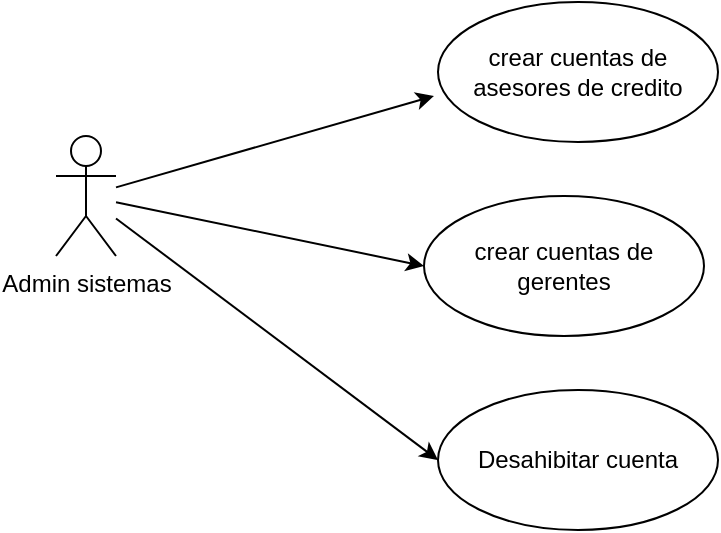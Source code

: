 <mxfile>
    <diagram id="1fi5Kx5LPePZL9SqUFNj" name="Page-1">
        <mxGraphModel dx="984" dy="785" grid="0" gridSize="10" guides="1" tooltips="1" connect="1" arrows="1" fold="1" page="0" pageScale="1" pageWidth="850" pageHeight="1100" math="0" shadow="0">
            <root>
                <mxCell id="0"/>
                <mxCell id="1" parent="0"/>
                <mxCell id="8" style="edgeStyle=none;html=1;" edge="1" parent="1" source="2">
                    <mxGeometry relative="1" as="geometry">
                        <mxPoint x="216" y="182" as="targetPoint"/>
                    </mxGeometry>
                </mxCell>
                <mxCell id="9" style="edgeStyle=none;html=1;entryX=0;entryY=0.5;entryDx=0;entryDy=0;" edge="1" parent="1" source="2" target="4">
                    <mxGeometry relative="1" as="geometry"/>
                </mxCell>
                <mxCell id="10" style="edgeStyle=none;html=1;entryX=0;entryY=0.5;entryDx=0;entryDy=0;" edge="1" parent="1" source="2" target="5">
                    <mxGeometry relative="1" as="geometry"/>
                </mxCell>
                <mxCell id="2" value="Admin sistemas" style="shape=umlActor;verticalLabelPosition=bottom;verticalAlign=top;html=1;" vertex="1" parent="1">
                    <mxGeometry x="27" y="202" width="30" height="60" as="geometry"/>
                </mxCell>
                <mxCell id="3" value="crear cuentas de asesores de credito" style="ellipse;whiteSpace=wrap;html=1;" vertex="1" parent="1">
                    <mxGeometry x="218" y="135" width="140" height="70" as="geometry"/>
                </mxCell>
                <mxCell id="4" value="crear cuentas de gerentes" style="ellipse;whiteSpace=wrap;html=1;" vertex="1" parent="1">
                    <mxGeometry x="211" y="232" width="140" height="70" as="geometry"/>
                </mxCell>
                <mxCell id="5" value="Desahibitar cuenta" style="ellipse;whiteSpace=wrap;html=1;" vertex="1" parent="1">
                    <mxGeometry x="218" y="329" width="140" height="70" as="geometry"/>
                </mxCell>
            </root>
        </mxGraphModel>
    </diagram>
</mxfile>